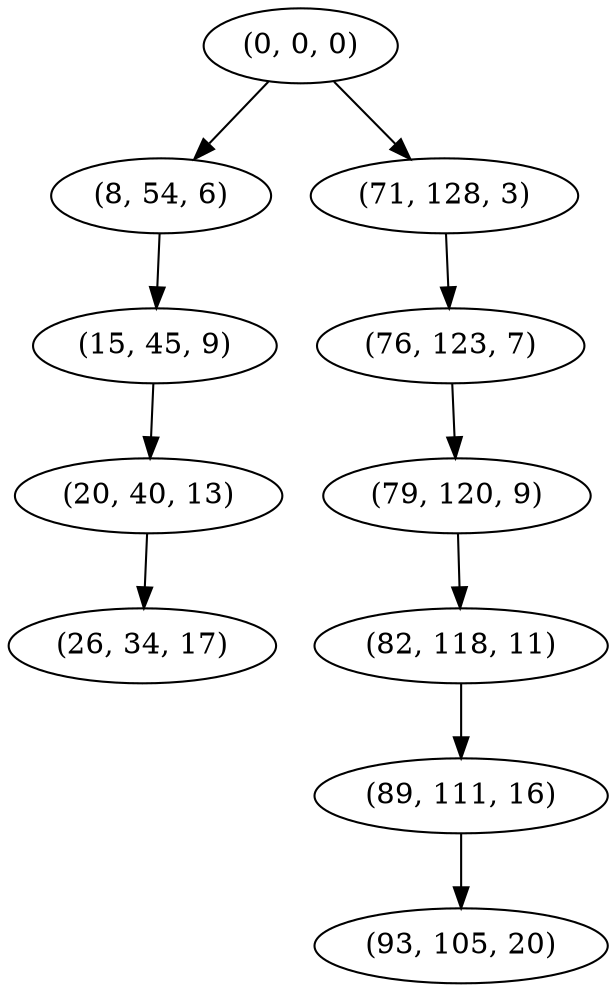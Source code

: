 digraph tree {
    "(0, 0, 0)";
    "(8, 54, 6)";
    "(15, 45, 9)";
    "(20, 40, 13)";
    "(26, 34, 17)";
    "(71, 128, 3)";
    "(76, 123, 7)";
    "(79, 120, 9)";
    "(82, 118, 11)";
    "(89, 111, 16)";
    "(93, 105, 20)";
    "(0, 0, 0)" -> "(8, 54, 6)";
    "(0, 0, 0)" -> "(71, 128, 3)";
    "(8, 54, 6)" -> "(15, 45, 9)";
    "(15, 45, 9)" -> "(20, 40, 13)";
    "(20, 40, 13)" -> "(26, 34, 17)";
    "(71, 128, 3)" -> "(76, 123, 7)";
    "(76, 123, 7)" -> "(79, 120, 9)";
    "(79, 120, 9)" -> "(82, 118, 11)";
    "(82, 118, 11)" -> "(89, 111, 16)";
    "(89, 111, 16)" -> "(93, 105, 20)";
}
